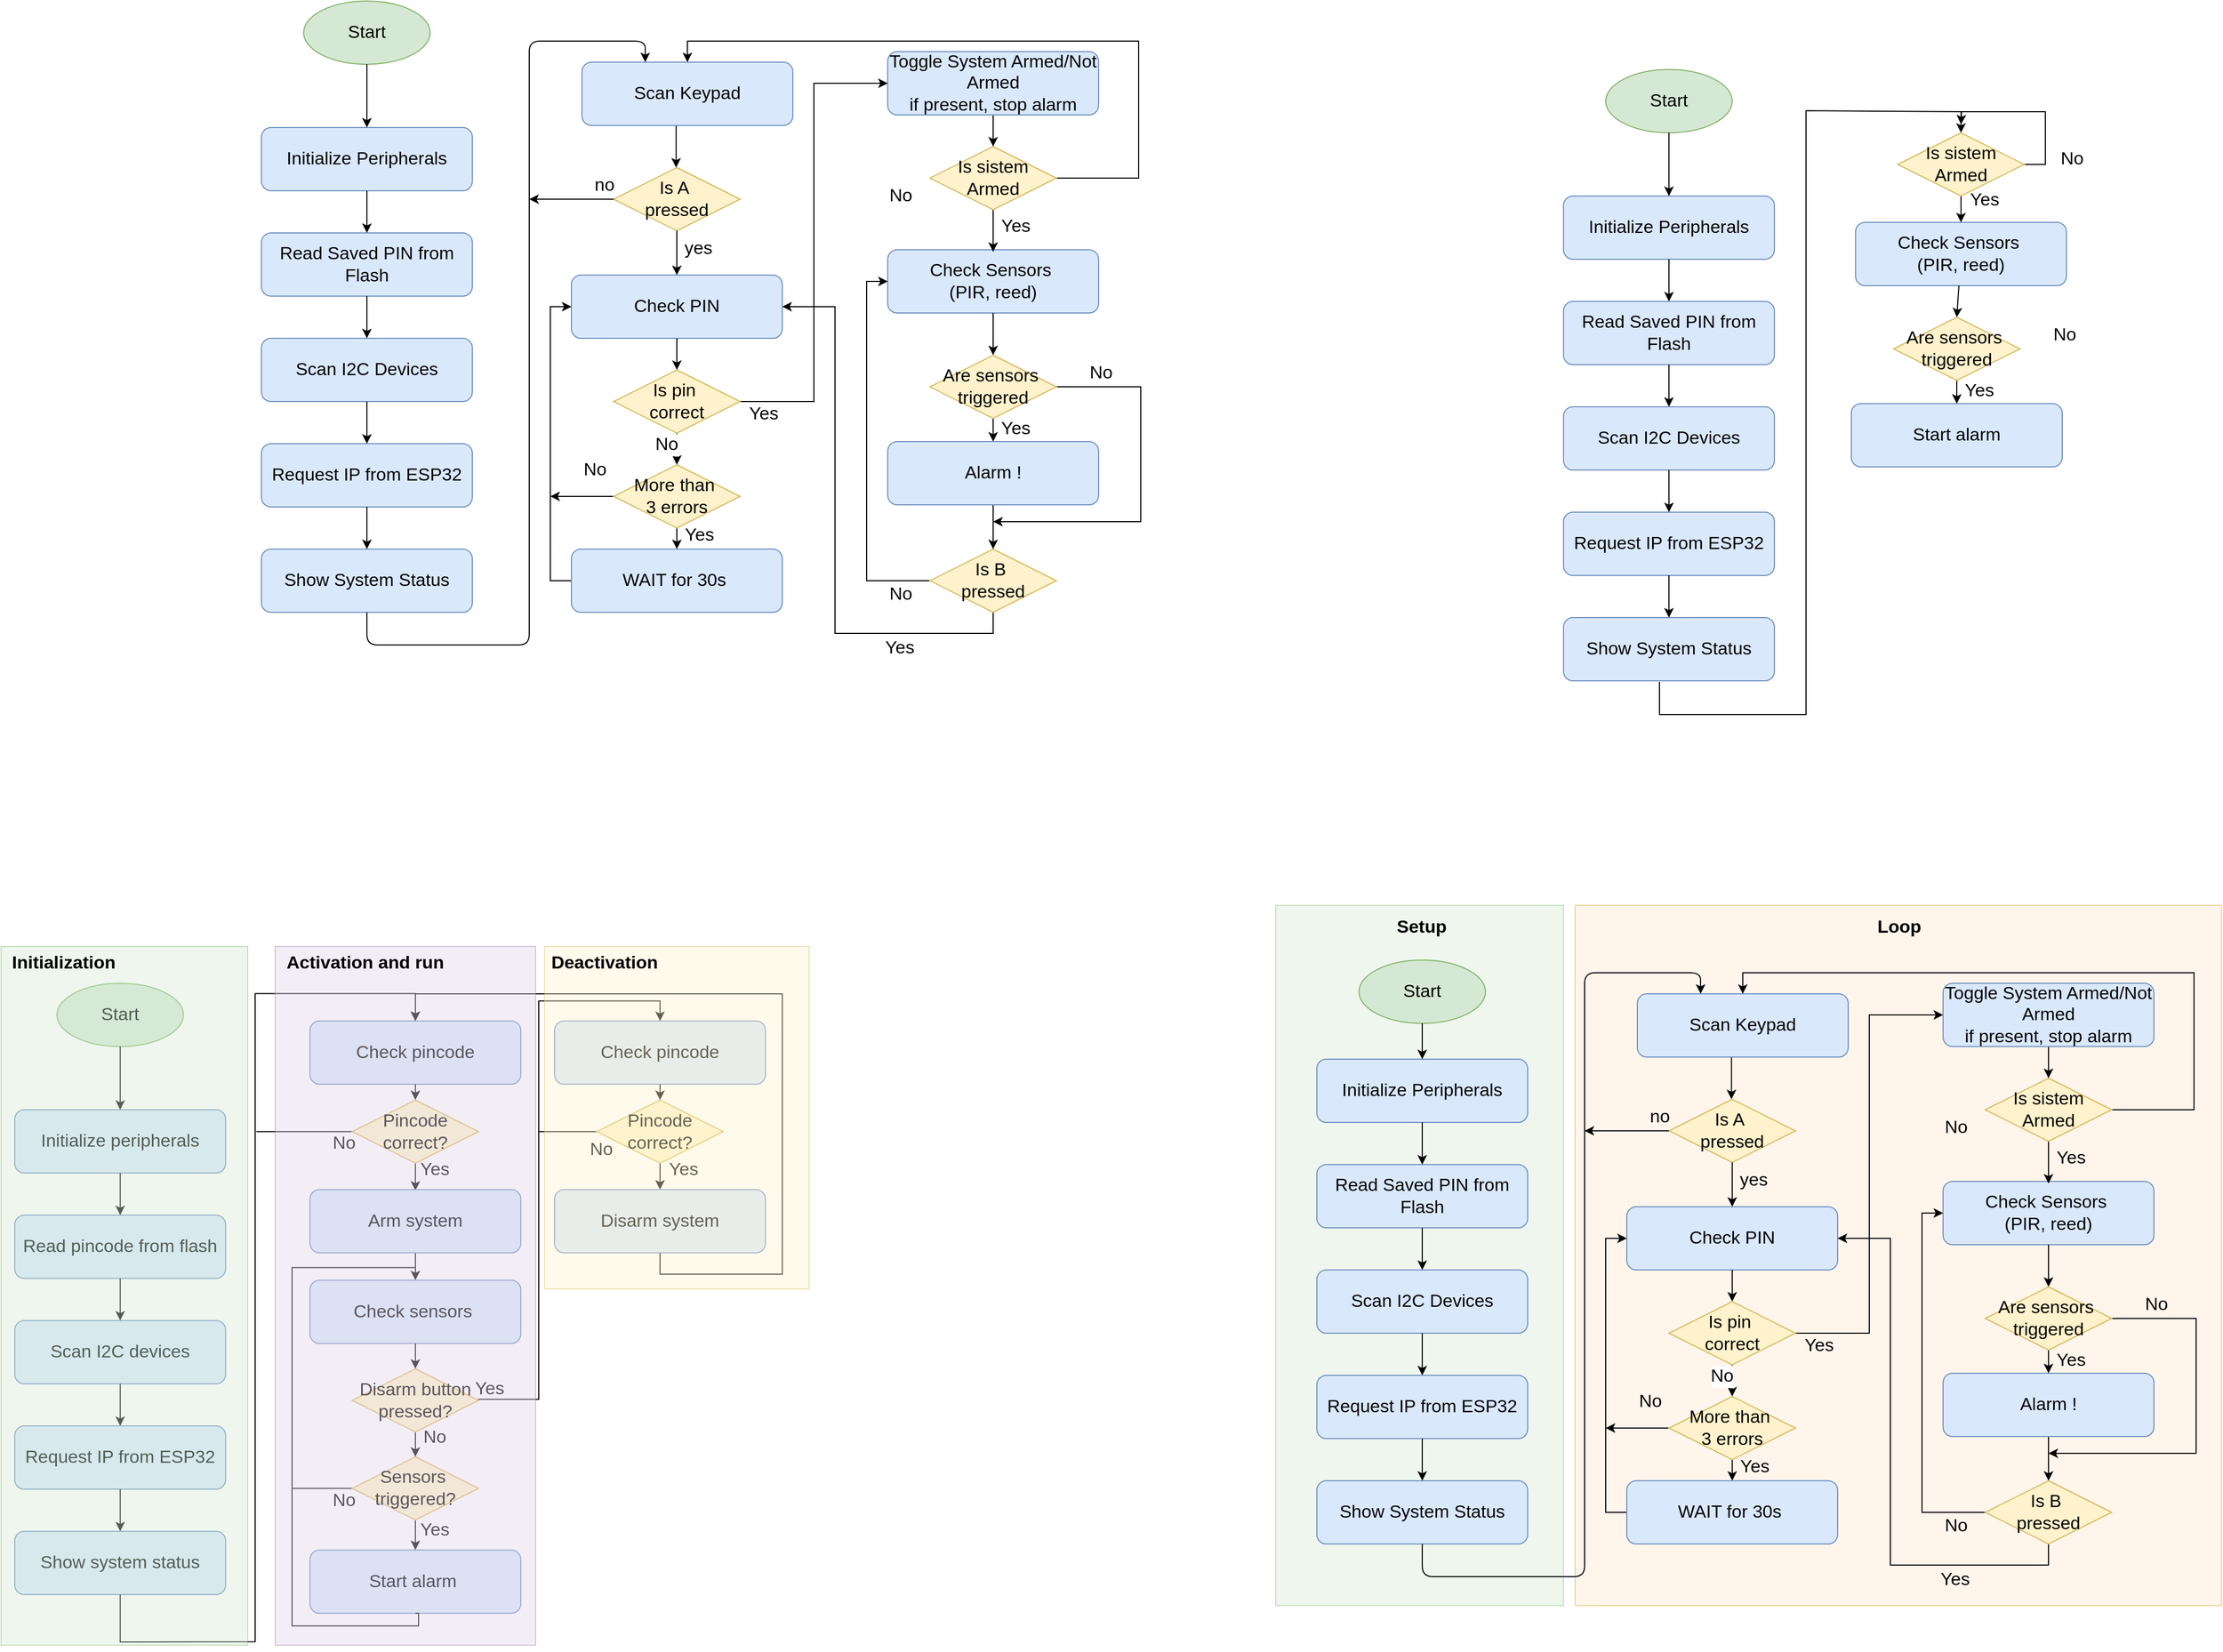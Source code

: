 <mxfile version="27.1.4">
  <diagram id="C5RBs43oDa-KdzZeNtuy" name="Page-1">
    <mxGraphModel dx="1477" dy="771" grid="1" gridSize="13" guides="1" tooltips="1" connect="1" arrows="1" fold="1" page="1" pageScale="1" pageWidth="827" pageHeight="1169" math="0" shadow="0">
      <root>
        <mxCell id="WIyWlLk6GJQsqaUBKTNV-0" />
        <mxCell id="WIyWlLk6GJQsqaUBKTNV-1" parent="WIyWlLk6GJQsqaUBKTNV-0" />
        <mxCell id="vyWj3N0okevLtlT6nMNN-0" value="Start" style="ellipse;whiteSpace=wrap;html=1;aspect=fixed;fillColor=#d5e8d4;strokeColor=#82b366;fontSize=17;" parent="WIyWlLk6GJQsqaUBKTNV-1" vertex="1">
          <mxGeometry x="326" y="572" width="120" height="60" as="geometry" />
        </mxCell>
        <mxCell id="vyWj3N0okevLtlT6nMNN-1" value="Initialize Peripherals" style="rounded=1;whiteSpace=wrap;html=1;fillColor=#dae8fc;strokeColor=#6c8ebf;fontSize=17;" parent="WIyWlLk6GJQsqaUBKTNV-1" vertex="1">
          <mxGeometry x="286" y="692" width="200" height="60" as="geometry" />
        </mxCell>
        <mxCell id="vyWj3N0okevLtlT6nMNN-2" value="Read Saved PIN from Flash" style="rounded=1;whiteSpace=wrap;html=1;fillColor=#dae8fc;strokeColor=#6c8ebf;fontSize=17;" parent="WIyWlLk6GJQsqaUBKTNV-1" vertex="1">
          <mxGeometry x="286" y="792" width="200" height="60" as="geometry" />
        </mxCell>
        <mxCell id="vyWj3N0okevLtlT6nMNN-3" value="Scan I2C Devices" style="rounded=1;whiteSpace=wrap;html=1;fillColor=#dae8fc;strokeColor=#6c8ebf;fontSize=17;" parent="WIyWlLk6GJQsqaUBKTNV-1" vertex="1">
          <mxGeometry x="286" y="892" width="200" height="60" as="geometry" />
        </mxCell>
        <mxCell id="vyWj3N0okevLtlT6nMNN-4" value="Request IP from ESP32" style="rounded=1;whiteSpace=wrap;html=1;fillColor=#dae8fc;strokeColor=#6c8ebf;fontSize=17;" parent="WIyWlLk6GJQsqaUBKTNV-1" vertex="1">
          <mxGeometry x="286" y="992" width="200" height="60" as="geometry" />
        </mxCell>
        <mxCell id="vyWj3N0okevLtlT6nMNN-5" value="Show System Status" style="rounded=1;whiteSpace=wrap;html=1;fillColor=#dae8fc;strokeColor=#6c8ebf;fontSize=17;" parent="WIyWlLk6GJQsqaUBKTNV-1" vertex="1">
          <mxGeometry x="286" y="1092" width="200" height="60" as="geometry" />
        </mxCell>
        <mxCell id="vyWj3N0okevLtlT6nMNN-7" value="Is A&amp;nbsp;&lt;div&gt;pressed&lt;/div&gt;" style="rhombus;whiteSpace=wrap;html=1;fillColor=#fff2cc;strokeColor=#d6b656;fontSize=17;" parent="WIyWlLk6GJQsqaUBKTNV-1" vertex="1">
          <mxGeometry x="620" y="730" width="120" height="60" as="geometry" />
        </mxCell>
        <mxCell id="vyWj3N0okevLtlT6nMNN-8" value="Check PIN" style="rounded=1;whiteSpace=wrap;html=1;fillColor=#dae8fc;strokeColor=#6c8ebf;fontSize=17;" parent="WIyWlLk6GJQsqaUBKTNV-1" vertex="1">
          <mxGeometry x="580" y="832" width="200" height="60" as="geometry" />
        </mxCell>
        <mxCell id="vyWj3N0okevLtlT6nMNN-9" value="Check Sensors&amp;nbsp;&lt;br&gt;(PIR, reed)" style="rounded=1;whiteSpace=wrap;html=1;fillColor=#dae8fc;strokeColor=#6c8ebf;fontSize=17;" parent="WIyWlLk6GJQsqaUBKTNV-1" vertex="1">
          <mxGeometry x="880" y="808" width="200" height="60" as="geometry" />
        </mxCell>
        <mxCell id="qFwq5Oa89XvJzUuIYmLf-39" style="edgeStyle=orthogonalEdgeStyle;rounded=0;orthogonalLoop=1;jettySize=auto;html=1;exitX=0.5;exitY=1;exitDx=0;exitDy=0;entryX=0.5;entryY=0;entryDx=0;entryDy=0;fontSize=17;" parent="WIyWlLk6GJQsqaUBKTNV-1" source="vyWj3N0okevLtlT6nMNN-12" target="qFwq5Oa89XvJzUuIYmLf-38" edge="1">
          <mxGeometry relative="1" as="geometry" />
        </mxCell>
        <mxCell id="vyWj3N0okevLtlT6nMNN-12" value="Alarm !" style="rounded=1;whiteSpace=wrap;html=1;fillColor=#dae8fc;strokeColor=#6c8ebf;fontSize=17;" parent="WIyWlLk6GJQsqaUBKTNV-1" vertex="1">
          <mxGeometry x="880" y="990" width="200" height="60" as="geometry" />
        </mxCell>
        <mxCell id="vyWj3N0okevLtlT6nMNN-14" style="fontSize=17;" parent="WIyWlLk6GJQsqaUBKTNV-1" source="vyWj3N0okevLtlT6nMNN-0" target="vyWj3N0okevLtlT6nMNN-1" edge="1">
          <mxGeometry relative="1" as="geometry" />
        </mxCell>
        <mxCell id="vyWj3N0okevLtlT6nMNN-15" style="fontSize=17;" parent="WIyWlLk6GJQsqaUBKTNV-1" source="vyWj3N0okevLtlT6nMNN-1" target="vyWj3N0okevLtlT6nMNN-2" edge="1">
          <mxGeometry relative="1" as="geometry" />
        </mxCell>
        <mxCell id="vyWj3N0okevLtlT6nMNN-16" style="fontSize=17;" parent="WIyWlLk6GJQsqaUBKTNV-1" source="vyWj3N0okevLtlT6nMNN-2" target="vyWj3N0okevLtlT6nMNN-3" edge="1">
          <mxGeometry relative="1" as="geometry" />
        </mxCell>
        <mxCell id="vyWj3N0okevLtlT6nMNN-17" style="fontSize=17;" parent="WIyWlLk6GJQsqaUBKTNV-1" source="vyWj3N0okevLtlT6nMNN-3" target="vyWj3N0okevLtlT6nMNN-4" edge="1">
          <mxGeometry relative="1" as="geometry" />
        </mxCell>
        <mxCell id="vyWj3N0okevLtlT6nMNN-18" style="fontSize=17;" parent="WIyWlLk6GJQsqaUBKTNV-1" source="vyWj3N0okevLtlT6nMNN-4" target="vyWj3N0okevLtlT6nMNN-5" edge="1">
          <mxGeometry relative="1" as="geometry" />
        </mxCell>
        <mxCell id="vyWj3N0okevLtlT6nMNN-19" style="exitX=0.5;exitY=1;exitDx=0;exitDy=0;entryX=0.5;entryY=0;entryDx=0;entryDy=0;fontSize=17;" parent="WIyWlLk6GJQsqaUBKTNV-1" source="vyWj3N0okevLtlT6nMNN-5" edge="1">
          <mxGeometry relative="1" as="geometry">
            <mxPoint x="350" y="1213.7" as="sourcePoint" />
            <mxPoint x="650" y="630" as="targetPoint" />
            <Array as="points">
              <mxPoint x="386" y="1183" />
              <mxPoint x="540" y="1183" />
              <mxPoint x="540" y="610" />
              <mxPoint x="650" y="610" />
            </Array>
          </mxGeometry>
        </mxCell>
        <mxCell id="vyWj3N0okevLtlT6nMNN-20" style="fontSize=17;" parent="WIyWlLk6GJQsqaUBKTNV-1" edge="1">
          <mxGeometry relative="1" as="geometry">
            <mxPoint x="679.31" y="690" as="sourcePoint" />
            <mxPoint x="679.31" y="730" as="targetPoint" />
            <Array as="points">
              <mxPoint x="679.31" y="700" />
            </Array>
          </mxGeometry>
        </mxCell>
        <mxCell id="vyWj3N0okevLtlT6nMNN-21" style="entryX=0.5;entryY=0;entryDx=0;entryDy=0;fontSize=17;" parent="WIyWlLk6GJQsqaUBKTNV-1" source="vyWj3N0okevLtlT6nMNN-7" target="vyWj3N0okevLtlT6nMNN-8" edge="1">
          <mxGeometry relative="1" as="geometry">
            <mxPoint x="680" y="822" as="targetPoint" />
          </mxGeometry>
        </mxCell>
        <mxCell id="vyWj3N0okevLtlT6nMNN-22" style="exitX=0.5;exitY=1;exitDx=0;exitDy=0;entryX=0.5;entryY=0;entryDx=0;entryDy=0;fontSize=17;" parent="WIyWlLk6GJQsqaUBKTNV-1" source="vyWj3N0okevLtlT6nMNN-8" target="qFwq5Oa89XvJzUuIYmLf-3" edge="1">
          <mxGeometry relative="1" as="geometry">
            <mxPoint x="930" y="812" as="targetPoint" />
          </mxGeometry>
        </mxCell>
        <mxCell id="vyWj3N0okevLtlT6nMNN-23" style="fontSize=17;" parent="WIyWlLk6GJQsqaUBKTNV-1" source="vyWj3N0okevLtlT6nMNN-9" edge="1">
          <mxGeometry relative="1" as="geometry">
            <mxPoint x="980" y="908" as="targetPoint" />
          </mxGeometry>
        </mxCell>
        <mxCell id="vyWj3N0okevLtlT6nMNN-24" style="fontSize=17;entryX=0.5;entryY=0;entryDx=0;entryDy=0;" parent="WIyWlLk6GJQsqaUBKTNV-1" target="vyWj3N0okevLtlT6nMNN-12" edge="1">
          <mxGeometry relative="1" as="geometry">
            <mxPoint x="980" y="1008" as="targetPoint" />
            <mxPoint x="980" y="968" as="sourcePoint" />
          </mxGeometry>
        </mxCell>
        <mxCell id="vyWj3N0okevLtlT6nMNN-27" style="exitX=0;exitY=0.5;exitDx=0;exitDy=0;fontSize=17;" parent="WIyWlLk6GJQsqaUBKTNV-1" source="vyWj3N0okevLtlT6nMNN-7" edge="1">
          <mxGeometry relative="1" as="geometry">
            <mxPoint x="720.24" y="992" as="sourcePoint" />
            <mxPoint x="540" y="760" as="targetPoint" />
            <Array as="points" />
          </mxGeometry>
        </mxCell>
        <mxCell id="QjfyHZzFQtqNt90tGOD8-0" value="Scan Keypad" style="rounded=1;whiteSpace=wrap;html=1;fillColor=#dae8fc;strokeColor=#6c8ebf;fontSize=17;" parent="WIyWlLk6GJQsqaUBKTNV-1" vertex="1">
          <mxGeometry x="590" y="630" width="200" height="60" as="geometry" />
        </mxCell>
        <mxCell id="qFwq5Oa89XvJzUuIYmLf-0" value="yes" style="text;html=1;align=center;verticalAlign=middle;resizable=0;points=[];autosize=1;strokeColor=none;fillColor=none;fontSize=17;" parent="WIyWlLk6GJQsqaUBKTNV-1" vertex="1">
          <mxGeometry x="674" y="787" width="52" height="39" as="geometry" />
        </mxCell>
        <mxCell id="qFwq5Oa89XvJzUuIYmLf-1" value="no" style="text;html=1;align=center;verticalAlign=middle;resizable=0;points=[];autosize=1;strokeColor=none;fillColor=none;fontSize=17;" parent="WIyWlLk6GJQsqaUBKTNV-1" vertex="1">
          <mxGeometry x="585" y="727" width="52" height="39" as="geometry" />
        </mxCell>
        <mxCell id="qFwq5Oa89XvJzUuIYmLf-8" style="edgeStyle=orthogonalEdgeStyle;rounded=0;orthogonalLoop=1;jettySize=auto;html=1;exitX=0.5;exitY=1;exitDx=0;exitDy=0;entryX=0.5;entryY=0;entryDx=0;entryDy=0;fontSize=17;" parent="WIyWlLk6GJQsqaUBKTNV-1" source="qFwq5Oa89XvJzUuIYmLf-3" target="qFwq5Oa89XvJzUuIYmLf-4" edge="1">
          <mxGeometry relative="1" as="geometry" />
        </mxCell>
        <mxCell id="qFwq5Oa89XvJzUuIYmLf-13" value="No" style="edgeLabel;html=1;align=center;verticalAlign=middle;resizable=0;points=[];fontSize=17;" parent="qFwq5Oa89XvJzUuIYmLf-8" vertex="1" connectable="0">
          <mxGeometry x="-0.24" y="4" relative="1" as="geometry">
            <mxPoint x="-14" y="-1" as="offset" />
          </mxGeometry>
        </mxCell>
        <mxCell id="qFwq5Oa89XvJzUuIYmLf-24" style="edgeStyle=orthogonalEdgeStyle;rounded=0;orthogonalLoop=1;jettySize=auto;html=1;exitX=1;exitY=0.5;exitDx=0;exitDy=0;entryX=0;entryY=0.5;entryDx=0;entryDy=0;fontSize=17;" parent="WIyWlLk6GJQsqaUBKTNV-1" source="qFwq5Oa89XvJzUuIYmLf-3" target="qFwq5Oa89XvJzUuIYmLf-26" edge="1">
          <mxGeometry relative="1" as="geometry">
            <mxPoint x="850" y="640" as="targetPoint" />
          </mxGeometry>
        </mxCell>
        <mxCell id="qFwq5Oa89XvJzUuIYmLf-3" value="Is pin&amp;nbsp;&lt;div&gt;correct&lt;/div&gt;" style="rhombus;whiteSpace=wrap;html=1;fillColor=#fff2cc;strokeColor=#d6b656;fontSize=17;" parent="WIyWlLk6GJQsqaUBKTNV-1" vertex="1">
          <mxGeometry x="620" y="922" width="120" height="60" as="geometry" />
        </mxCell>
        <mxCell id="qFwq5Oa89XvJzUuIYmLf-12" style="edgeStyle=orthogonalEdgeStyle;rounded=0;orthogonalLoop=1;jettySize=auto;html=1;exitX=0.5;exitY=1;exitDx=0;exitDy=0;entryX=0.5;entryY=0;entryDx=0;entryDy=0;fontSize=17;" parent="WIyWlLk6GJQsqaUBKTNV-1" source="qFwq5Oa89XvJzUuIYmLf-4" target="qFwq5Oa89XvJzUuIYmLf-5" edge="1">
          <mxGeometry relative="1" as="geometry" />
        </mxCell>
        <mxCell id="qFwq5Oa89XvJzUuIYmLf-15" style="edgeStyle=orthogonalEdgeStyle;rounded=0;orthogonalLoop=1;jettySize=auto;html=1;exitX=0;exitY=0.5;exitDx=0;exitDy=0;fontSize=17;" parent="WIyWlLk6GJQsqaUBKTNV-1" source="qFwq5Oa89XvJzUuIYmLf-4" edge="1">
          <mxGeometry relative="1" as="geometry">
            <mxPoint x="560" y="1042" as="targetPoint" />
          </mxGeometry>
        </mxCell>
        <mxCell id="qFwq5Oa89XvJzUuIYmLf-4" value="More than&amp;nbsp;&lt;div&gt;3 errors&lt;/div&gt;" style="rhombus;whiteSpace=wrap;html=1;fillColor=#fff2cc;strokeColor=#d6b656;fontSize=17;" parent="WIyWlLk6GJQsqaUBKTNV-1" vertex="1">
          <mxGeometry x="620" y="1012" width="120" height="60" as="geometry" />
        </mxCell>
        <mxCell id="qFwq5Oa89XvJzUuIYmLf-14" style="edgeStyle=orthogonalEdgeStyle;rounded=0;orthogonalLoop=1;jettySize=auto;html=1;exitX=0;exitY=0.5;exitDx=0;exitDy=0;entryX=0;entryY=0.5;entryDx=0;entryDy=0;fontSize=17;" parent="WIyWlLk6GJQsqaUBKTNV-1" source="qFwq5Oa89XvJzUuIYmLf-5" target="vyWj3N0okevLtlT6nMNN-8" edge="1">
          <mxGeometry relative="1" as="geometry" />
        </mxCell>
        <mxCell id="qFwq5Oa89XvJzUuIYmLf-5" value="WAIT for 30s&amp;nbsp;" style="rounded=1;whiteSpace=wrap;html=1;fillColor=#dae8fc;strokeColor=#6c8ebf;fontSize=17;" parent="WIyWlLk6GJQsqaUBKTNV-1" vertex="1">
          <mxGeometry x="580" y="1092" width="200" height="60" as="geometry" />
        </mxCell>
        <mxCell id="qFwq5Oa89XvJzUuIYmLf-41" style="edgeStyle=orthogonalEdgeStyle;rounded=0;orthogonalLoop=1;jettySize=auto;html=1;exitX=1;exitY=0.5;exitDx=0;exitDy=0;fontSize=17;" parent="WIyWlLk6GJQsqaUBKTNV-1" source="qFwq5Oa89XvJzUuIYmLf-6" edge="1">
          <mxGeometry relative="1" as="geometry">
            <mxPoint x="980" y="1066" as="targetPoint" />
            <Array as="points">
              <mxPoint x="1120" y="938" />
              <mxPoint x="1120" y="1066" />
            </Array>
          </mxGeometry>
        </mxCell>
        <mxCell id="qFwq5Oa89XvJzUuIYmLf-6" value="Are sensors&amp;nbsp;&lt;div&gt;triggered&lt;/div&gt;" style="rhombus;whiteSpace=wrap;html=1;fillColor=#fff2cc;strokeColor=#d6b656;fontSize=17;" parent="WIyWlLk6GJQsqaUBKTNV-1" vertex="1">
          <mxGeometry x="920" y="908" width="120" height="60" as="geometry" />
        </mxCell>
        <mxCell id="qFwq5Oa89XvJzUuIYmLf-16" value="No" style="text;html=1;align=center;verticalAlign=middle;resizable=0;points=[];autosize=1;strokeColor=none;fillColor=none;fontSize=17;" parent="WIyWlLk6GJQsqaUBKTNV-1" vertex="1">
          <mxGeometry x="576" y="997" width="52" height="39" as="geometry" />
        </mxCell>
        <mxCell id="qFwq5Oa89XvJzUuIYmLf-17" value="Yes" style="text;html=1;align=center;verticalAlign=middle;resizable=0;points=[];autosize=1;strokeColor=none;fillColor=none;fontSize=17;" parent="WIyWlLk6GJQsqaUBKTNV-1" vertex="1">
          <mxGeometry x="675" y="1059" width="52" height="39" as="geometry" />
        </mxCell>
        <mxCell id="qFwq5Oa89XvJzUuIYmLf-28" style="edgeStyle=orthogonalEdgeStyle;rounded=0;orthogonalLoop=1;jettySize=auto;html=1;exitX=0.5;exitY=1;exitDx=0;exitDy=0;fontSize=17;" parent="WIyWlLk6GJQsqaUBKTNV-1" source="qFwq5Oa89XvJzUuIYmLf-23" edge="1">
          <mxGeometry relative="1" as="geometry">
            <mxPoint x="980" y="810" as="targetPoint" />
          </mxGeometry>
        </mxCell>
        <mxCell id="qFwq5Oa89XvJzUuIYmLf-35" style="edgeStyle=orthogonalEdgeStyle;rounded=0;orthogonalLoop=1;jettySize=auto;html=1;exitX=1;exitY=0.5;exitDx=0;exitDy=0;entryX=0.5;entryY=0;entryDx=0;entryDy=0;fontSize=17;" parent="WIyWlLk6GJQsqaUBKTNV-1" source="qFwq5Oa89XvJzUuIYmLf-23" target="QjfyHZzFQtqNt90tGOD8-0" edge="1">
          <mxGeometry relative="1" as="geometry">
            <Array as="points">
              <mxPoint x="1118" y="740" />
              <mxPoint x="1118" y="610" />
              <mxPoint x="690" y="610" />
            </Array>
          </mxGeometry>
        </mxCell>
        <mxCell id="qFwq5Oa89XvJzUuIYmLf-23" value="Is sistem Armed" style="rhombus;whiteSpace=wrap;html=1;fillColor=#fff2cc;strokeColor=#d6b656;fontSize=17;" parent="WIyWlLk6GJQsqaUBKTNV-1" vertex="1">
          <mxGeometry x="920" y="710" width="120" height="60" as="geometry" />
        </mxCell>
        <mxCell id="qFwq5Oa89XvJzUuIYmLf-27" style="edgeStyle=orthogonalEdgeStyle;rounded=0;orthogonalLoop=1;jettySize=auto;html=1;exitX=0.5;exitY=1;exitDx=0;exitDy=0;entryX=0.5;entryY=0;entryDx=0;entryDy=0;fontSize=17;" parent="WIyWlLk6GJQsqaUBKTNV-1" source="qFwq5Oa89XvJzUuIYmLf-26" target="qFwq5Oa89XvJzUuIYmLf-23" edge="1">
          <mxGeometry relative="1" as="geometry" />
        </mxCell>
        <mxCell id="qFwq5Oa89XvJzUuIYmLf-26" value="Toggle System Armed/Not Armed&lt;div&gt;if present, stop alarm&lt;/div&gt;" style="rounded=1;whiteSpace=wrap;html=1;fillColor=#dae8fc;strokeColor=#6c8ebf;fontSize=17;" parent="WIyWlLk6GJQsqaUBKTNV-1" vertex="1">
          <mxGeometry x="880" y="620" width="200" height="60" as="geometry" />
        </mxCell>
        <mxCell id="qFwq5Oa89XvJzUuIYmLf-29" value="Yes" style="text;html=1;align=center;verticalAlign=middle;resizable=0;points=[];autosize=1;strokeColor=none;fillColor=none;fontSize=17;" parent="WIyWlLk6GJQsqaUBKTNV-1" vertex="1">
          <mxGeometry x="975" y="766" width="52" height="39" as="geometry" />
        </mxCell>
        <mxCell id="qFwq5Oa89XvJzUuIYmLf-36" value="No" style="text;html=1;align=center;verticalAlign=middle;resizable=0;points=[];autosize=1;strokeColor=none;fillColor=none;fontSize=17;" parent="WIyWlLk6GJQsqaUBKTNV-1" vertex="1">
          <mxGeometry x="866" y="737" width="52" height="39" as="geometry" />
        </mxCell>
        <mxCell id="qFwq5Oa89XvJzUuIYmLf-40" style="edgeStyle=orthogonalEdgeStyle;rounded=0;orthogonalLoop=1;jettySize=auto;html=1;exitX=0.5;exitY=1;exitDx=0;exitDy=0;entryX=1;entryY=0.5;entryDx=0;entryDy=0;fontSize=17;" parent="WIyWlLk6GJQsqaUBKTNV-1" source="qFwq5Oa89XvJzUuIYmLf-38" target="vyWj3N0okevLtlT6nMNN-8" edge="1">
          <mxGeometry relative="1" as="geometry">
            <Array as="points">
              <mxPoint x="980" y="1172" />
              <mxPoint x="830" y="1172" />
              <mxPoint x="830" y="862" />
            </Array>
          </mxGeometry>
        </mxCell>
        <mxCell id="qFwq5Oa89XvJzUuIYmLf-48" style="edgeStyle=orthogonalEdgeStyle;rounded=0;orthogonalLoop=1;jettySize=auto;html=1;exitX=0;exitY=0.5;exitDx=0;exitDy=0;entryX=0;entryY=0.5;entryDx=0;entryDy=0;fontSize=17;" parent="WIyWlLk6GJQsqaUBKTNV-1" source="qFwq5Oa89XvJzUuIYmLf-38" target="vyWj3N0okevLtlT6nMNN-9" edge="1">
          <mxGeometry relative="1" as="geometry" />
        </mxCell>
        <mxCell id="qFwq5Oa89XvJzUuIYmLf-38" value="Is B&amp;nbsp;&lt;div&gt;pressed&lt;/div&gt;" style="rhombus;whiteSpace=wrap;html=1;fillColor=#fff2cc;strokeColor=#d6b656;fontSize=17;" parent="WIyWlLk6GJQsqaUBKTNV-1" vertex="1">
          <mxGeometry x="920" y="1092" width="120" height="60" as="geometry" />
        </mxCell>
        <mxCell id="qFwq5Oa89XvJzUuIYmLf-42" value="No" style="text;html=1;align=center;verticalAlign=middle;resizable=0;points=[];autosize=1;strokeColor=none;fillColor=none;fontSize=17;" parent="WIyWlLk6GJQsqaUBKTNV-1" vertex="1">
          <mxGeometry x="1056" y="905" width="52" height="39" as="geometry" />
        </mxCell>
        <mxCell id="qFwq5Oa89XvJzUuIYmLf-44" value="Yes" style="text;html=1;align=center;verticalAlign=middle;resizable=0;points=[];autosize=1;strokeColor=none;fillColor=none;fontSize=17;" parent="WIyWlLk6GJQsqaUBKTNV-1" vertex="1">
          <mxGeometry x="975" y="958" width="52" height="39" as="geometry" />
        </mxCell>
        <mxCell id="qFwq5Oa89XvJzUuIYmLf-47" value="Yes" style="text;html=1;align=center;verticalAlign=middle;resizable=0;points=[];autosize=1;strokeColor=none;fillColor=none;fontSize=17;" parent="WIyWlLk6GJQsqaUBKTNV-1" vertex="1">
          <mxGeometry x="865" y="1166" width="52" height="39" as="geometry" />
        </mxCell>
        <mxCell id="qFwq5Oa89XvJzUuIYmLf-49" value="No" style="text;html=1;align=center;verticalAlign=middle;resizable=0;points=[];autosize=1;strokeColor=none;fillColor=none;fontSize=17;" parent="WIyWlLk6GJQsqaUBKTNV-1" vertex="1">
          <mxGeometry x="866" y="1115" width="52" height="39" as="geometry" />
        </mxCell>
        <mxCell id="qFwq5Oa89XvJzUuIYmLf-52" value="&lt;font&gt;Yes&lt;/font&gt;" style="text;html=1;align=center;verticalAlign=middle;resizable=0;points=[];autosize=1;strokeColor=none;fillColor=none;fontSize=17;" parent="WIyWlLk6GJQsqaUBKTNV-1" vertex="1">
          <mxGeometry x="736" y="944" width="52" height="39" as="geometry" />
        </mxCell>
        <mxCell id="RqIMcXu22zFwznq-mYFB-0" value="Start" style="ellipse;whiteSpace=wrap;html=1;aspect=fixed;fillColor=#d5e8d4;strokeColor=#82b366;fontSize=17;" parent="WIyWlLk6GJQsqaUBKTNV-1" vertex="1">
          <mxGeometry x="92" y="1504" width="120" height="60" as="geometry" />
        </mxCell>
        <mxCell id="RqIMcXu22zFwznq-mYFB-1" value="Initialize peripherals" style="rounded=1;whiteSpace=wrap;html=1;fillColor=#dae8fc;strokeColor=#6c8ebf;fontSize=17;" parent="WIyWlLk6GJQsqaUBKTNV-1" vertex="1">
          <mxGeometry x="52" y="1624" width="200" height="60" as="geometry" />
        </mxCell>
        <mxCell id="RqIMcXu22zFwznq-mYFB-2" value="Read pincode from flash" style="rounded=1;whiteSpace=wrap;html=1;fillColor=#dae8fc;strokeColor=#6c8ebf;fontSize=17;" parent="WIyWlLk6GJQsqaUBKTNV-1" vertex="1">
          <mxGeometry x="52" y="1724" width="200" height="60" as="geometry" />
        </mxCell>
        <mxCell id="RqIMcXu22zFwznq-mYFB-3" value="Scan I2C devices" style="rounded=1;whiteSpace=wrap;html=1;fillColor=#dae8fc;strokeColor=#6c8ebf;fontSize=17;" parent="WIyWlLk6GJQsqaUBKTNV-1" vertex="1">
          <mxGeometry x="52" y="1824" width="200" height="60" as="geometry" />
        </mxCell>
        <mxCell id="RqIMcXu22zFwznq-mYFB-4" value="Request IP from ESP32" style="rounded=1;whiteSpace=wrap;html=1;fillColor=#dae8fc;strokeColor=#6c8ebf;fontSize=17;" parent="WIyWlLk6GJQsqaUBKTNV-1" vertex="1">
          <mxGeometry x="52" y="1924" width="200" height="60" as="geometry" />
        </mxCell>
        <mxCell id="RqIMcXu22zFwznq-mYFB-5" value="Show system status" style="rounded=1;whiteSpace=wrap;html=1;fillColor=#dae8fc;strokeColor=#6c8ebf;fontSize=17;" parent="WIyWlLk6GJQsqaUBKTNV-1" vertex="1">
          <mxGeometry x="52" y="2024" width="200" height="60" as="geometry" />
        </mxCell>
        <mxCell id="RqIMcXu22zFwznq-mYFB-7" value="Check pincode" style="rounded=1;whiteSpace=wrap;html=1;fillColor=#dae8fc;strokeColor=#6c8ebf;fontSize=17;" parent="WIyWlLk6GJQsqaUBKTNV-1" vertex="1">
          <mxGeometry x="332" y="1539.75" width="200" height="60" as="geometry" />
        </mxCell>
        <mxCell id="RqIMcXu22zFwznq-mYFB-56" style="edgeStyle=orthogonalEdgeStyle;rounded=0;orthogonalLoop=1;jettySize=auto;html=1;exitX=0.5;exitY=1;exitDx=0;exitDy=0;fontSize=17;" parent="WIyWlLk6GJQsqaUBKTNV-1" source="RqIMcXu22zFwznq-mYFB-61" edge="1">
          <mxGeometry relative="1" as="geometry">
            <mxPoint x="432" y="1908.75" as="targetPoint" />
            <Array as="points">
              <mxPoint x="432" y="1921.75" />
              <mxPoint x="432" y="1921.75" />
            </Array>
          </mxGeometry>
        </mxCell>
        <mxCell id="RqIMcXu22zFwznq-mYFB-8" value="Check sensors&amp;nbsp;" style="rounded=1;whiteSpace=wrap;html=1;fillColor=#dae8fc;strokeColor=#6c8ebf;fontSize=17;" parent="WIyWlLk6GJQsqaUBKTNV-1" vertex="1">
          <mxGeometry x="332" y="1785.75" width="200" height="60" as="geometry" />
        </mxCell>
        <mxCell id="RqIMcXu22zFwznq-mYFB-10" value="Start alarm&amp;nbsp;" style="rounded=1;whiteSpace=wrap;html=1;fillColor=#dae8fc;strokeColor=#6c8ebf;fontSize=17;" parent="WIyWlLk6GJQsqaUBKTNV-1" vertex="1">
          <mxGeometry x="332" y="2041.75" width="200" height="60" as="geometry" />
        </mxCell>
        <mxCell id="RqIMcXu22zFwznq-mYFB-11" style="fontSize=17;" parent="WIyWlLk6GJQsqaUBKTNV-1" source="RqIMcXu22zFwznq-mYFB-0" target="RqIMcXu22zFwznq-mYFB-1" edge="1">
          <mxGeometry relative="1" as="geometry" />
        </mxCell>
        <mxCell id="RqIMcXu22zFwznq-mYFB-12" style="fontSize=17;" parent="WIyWlLk6GJQsqaUBKTNV-1" source="RqIMcXu22zFwznq-mYFB-1" target="RqIMcXu22zFwznq-mYFB-2" edge="1">
          <mxGeometry relative="1" as="geometry" />
        </mxCell>
        <mxCell id="RqIMcXu22zFwznq-mYFB-13" style="fontSize=17;" parent="WIyWlLk6GJQsqaUBKTNV-1" source="RqIMcXu22zFwznq-mYFB-2" target="RqIMcXu22zFwznq-mYFB-3" edge="1">
          <mxGeometry relative="1" as="geometry" />
        </mxCell>
        <mxCell id="RqIMcXu22zFwznq-mYFB-14" style="fontSize=17;" parent="WIyWlLk6GJQsqaUBKTNV-1" source="RqIMcXu22zFwznq-mYFB-3" target="RqIMcXu22zFwznq-mYFB-4" edge="1">
          <mxGeometry relative="1" as="geometry" />
        </mxCell>
        <mxCell id="RqIMcXu22zFwznq-mYFB-15" style="fontSize=17;" parent="WIyWlLk6GJQsqaUBKTNV-1" source="RqIMcXu22zFwznq-mYFB-4" target="RqIMcXu22zFwznq-mYFB-5" edge="1">
          <mxGeometry relative="1" as="geometry" />
        </mxCell>
        <mxCell id="RqIMcXu22zFwznq-mYFB-16" style="exitX=0.5;exitY=1;exitDx=0;exitDy=0;fontSize=17;rounded=0;curved=0;entryX=0.5;entryY=0;entryDx=0;entryDy=0;" parent="WIyWlLk6GJQsqaUBKTNV-1" target="RqIMcXu22zFwznq-mYFB-7" edge="1" source="RqIMcXu22zFwznq-mYFB-5">
          <mxGeometry relative="1" as="geometry">
            <mxPoint x="77" y="2106.75" as="sourcePoint" />
            <mxPoint x="445" y="1526.75" as="targetPoint" />
            <Array as="points">
              <mxPoint x="152" y="2129" />
              <mxPoint x="280" y="2128.75" />
              <mxPoint x="280" y="1800.75" />
              <mxPoint x="280" y="1513.75" />
              <mxPoint x="390" y="1513.75" />
              <mxPoint x="432" y="1513.75" />
            </Array>
          </mxGeometry>
        </mxCell>
        <mxCell id="RqIMcXu22zFwznq-mYFB-19" style="exitX=0.5;exitY=1;exitDx=0;exitDy=0;entryX=0.5;entryY=0;entryDx=0;entryDy=0;fontSize=17;" parent="WIyWlLk6GJQsqaUBKTNV-1" source="RqIMcXu22zFwznq-mYFB-7" target="RqIMcXu22zFwznq-mYFB-29" edge="1">
          <mxGeometry relative="1" as="geometry">
            <mxPoint x="682" y="1519.75" as="targetPoint" />
          </mxGeometry>
        </mxCell>
        <mxCell id="RqIMcXu22zFwznq-mYFB-28" style="edgeStyle=orthogonalEdgeStyle;rounded=0;orthogonalLoop=1;jettySize=auto;html=1;exitX=0.5;exitY=1;exitDx=0;exitDy=0;fontSize=17;" parent="WIyWlLk6GJQsqaUBKTNV-1" source="RqIMcXu22zFwznq-mYFB-29" edge="1">
          <mxGeometry relative="1" as="geometry">
            <mxPoint x="432" y="1700.75" as="targetPoint" />
          </mxGeometry>
        </mxCell>
        <mxCell id="RqIMcXu22zFwznq-mYFB-139" style="edgeStyle=orthogonalEdgeStyle;rounded=0;orthogonalLoop=1;jettySize=auto;html=1;exitX=0;exitY=0.5;exitDx=0;exitDy=0;fontSize=17;endArrow=none;endFill=0;" parent="WIyWlLk6GJQsqaUBKTNV-1" source="RqIMcXu22zFwznq-mYFB-29" edge="1">
          <mxGeometry relative="1" as="geometry">
            <mxPoint x="281" y="1644.75" as="targetPoint" />
            <mxPoint x="364" y="1644.75" as="sourcePoint" />
          </mxGeometry>
        </mxCell>
        <mxCell id="RqIMcXu22zFwznq-mYFB-29" value="Pincode&lt;div&gt;correct?&lt;/div&gt;" style="rhombus;whiteSpace=wrap;html=1;fillColor=#fff2cc;strokeColor=#d6b656;fontSize=17;" parent="WIyWlLk6GJQsqaUBKTNV-1" vertex="1">
          <mxGeometry x="372" y="1614.75" width="120" height="60" as="geometry" />
        </mxCell>
        <mxCell id="RqIMcXu22zFwznq-mYFB-55" style="edgeStyle=orthogonalEdgeStyle;rounded=0;orthogonalLoop=1;jettySize=auto;html=1;exitX=0.5;exitY=1;exitDx=0;exitDy=0;entryX=0.5;entryY=0;entryDx=0;entryDy=0;fontSize=17;" parent="WIyWlLk6GJQsqaUBKTNV-1" source="RqIMcXu22zFwznq-mYFB-36" edge="1">
          <mxGeometry relative="1" as="geometry">
            <mxPoint x="432" y="2043.25" as="sourcePoint" />
            <mxPoint x="432" y="2041.75" as="targetPoint" />
          </mxGeometry>
        </mxCell>
        <mxCell id="RqIMcXu22zFwznq-mYFB-207" style="edgeStyle=orthogonalEdgeStyle;rounded=0;orthogonalLoop=1;jettySize=auto;html=1;exitX=0;exitY=0.5;exitDx=0;exitDy=0;endArrow=none;endFill=0;startArrow=none;startFill=0;fontSize=17;" parent="WIyWlLk6GJQsqaUBKTNV-1" source="RqIMcXu22zFwznq-mYFB-36" edge="1">
          <mxGeometry relative="1" as="geometry">
            <mxPoint x="432" y="1773.75" as="targetPoint" />
            <Array as="points">
              <mxPoint x="315" y="1982.75" />
              <mxPoint x="315" y="1773.75" />
            </Array>
          </mxGeometry>
        </mxCell>
        <mxCell id="RqIMcXu22zFwznq-mYFB-36" value="Sensors&amp;nbsp;&lt;div&gt;triggered?&lt;/div&gt;" style="rhombus;whiteSpace=wrap;html=1;fillColor=#fff2cc;strokeColor=#d6b656;fontSize=17;" parent="WIyWlLk6GJQsqaUBKTNV-1" vertex="1">
          <mxGeometry x="372" y="1953.25" width="120" height="60" as="geometry" />
        </mxCell>
        <mxCell id="RqIMcXu22zFwznq-mYFB-37" value="No" style="text;html=1;align=center;verticalAlign=middle;resizable=0;points=[];autosize=1;strokeColor=none;fillColor=none;fontSize=17;" parent="WIyWlLk6GJQsqaUBKTNV-1" vertex="1">
          <mxGeometry x="338" y="1636.75" width="52" height="39" as="geometry" />
        </mxCell>
        <mxCell id="RqIMcXu22zFwznq-mYFB-39" style="edgeStyle=orthogonalEdgeStyle;rounded=0;orthogonalLoop=1;jettySize=auto;html=1;exitX=0.5;exitY=1;exitDx=0;exitDy=0;fontSize=17;entryX=0.5;entryY=0;entryDx=0;entryDy=0;" parent="WIyWlLk6GJQsqaUBKTNV-1" target="RqIMcXu22zFwznq-mYFB-8" edge="1">
          <mxGeometry relative="1" as="geometry">
            <mxPoint x="462" y="1790.75" as="targetPoint" />
            <mxPoint x="432" y="1759.75" as="sourcePoint" />
          </mxGeometry>
        </mxCell>
        <mxCell id="RqIMcXu22zFwznq-mYFB-44" value="Yes" style="text;html=1;align=center;verticalAlign=middle;resizable=0;points=[];autosize=1;strokeColor=none;fillColor=none;fontSize=17;" parent="WIyWlLk6GJQsqaUBKTNV-1" vertex="1">
          <mxGeometry x="424" y="2003.75" width="52" height="39" as="geometry" />
        </mxCell>
        <mxCell id="RqIMcXu22zFwznq-mYFB-45" value="No" style="text;html=1;align=center;verticalAlign=middle;resizable=0;points=[];autosize=1;strokeColor=none;fillColor=none;fontSize=17;" parent="WIyWlLk6GJQsqaUBKTNV-1" vertex="1">
          <mxGeometry x="582.0" y="1642.75" width="52" height="39" as="geometry" />
        </mxCell>
        <mxCell id="RqIMcXu22zFwznq-mYFB-49" value="No" style="text;html=1;align=center;verticalAlign=middle;resizable=0;points=[];autosize=1;strokeColor=none;fillColor=none;fontSize=17;" parent="WIyWlLk6GJQsqaUBKTNV-1" vertex="1">
          <mxGeometry x="424" y="1915.25" width="52" height="39" as="geometry" />
        </mxCell>
        <mxCell id="RqIMcXu22zFwznq-mYFB-51" value="Yes" style="text;html=1;align=center;verticalAlign=middle;resizable=0;points=[];autosize=1;strokeColor=none;fillColor=none;fontSize=17;" parent="WIyWlLk6GJQsqaUBKTNV-1" vertex="1">
          <mxGeometry x="476" y="1869.75" width="52" height="39" as="geometry" />
        </mxCell>
        <mxCell id="RqIMcXu22zFwznq-mYFB-52" value="No" style="text;html=1;align=center;verticalAlign=middle;resizable=0;points=[];autosize=1;strokeColor=none;fillColor=none;fontSize=17;" parent="WIyWlLk6GJQsqaUBKTNV-1" vertex="1">
          <mxGeometry x="338" y="1975.25" width="52" height="39" as="geometry" />
        </mxCell>
        <mxCell id="RqIMcXu22zFwznq-mYFB-53" value="&lt;font&gt;Yes&lt;/font&gt;" style="text;html=1;align=center;verticalAlign=middle;resizable=0;points=[];autosize=1;strokeColor=none;fillColor=none;fontSize=17;" parent="WIyWlLk6GJQsqaUBKTNV-1" vertex="1">
          <mxGeometry x="424" y="1661.75" width="52" height="39" as="geometry" />
        </mxCell>
        <mxCell id="RqIMcXu22zFwznq-mYFB-60" value="Arm system" style="rounded=1;whiteSpace=wrap;html=1;fillColor=#dae8fc;strokeColor=#6c8ebf;fontSize=17;" parent="WIyWlLk6GJQsqaUBKTNV-1" vertex="1">
          <mxGeometry x="332" y="1699.75" width="200" height="60" as="geometry" />
        </mxCell>
        <mxCell id="RqIMcXu22zFwznq-mYFB-69" style="edgeStyle=orthogonalEdgeStyle;rounded=0;orthogonalLoop=1;jettySize=auto;html=1;exitX=0.5;exitY=1;exitDx=0;exitDy=0;entryX=0.5;entryY=0;entryDx=0;entryDy=0;fontSize=17;" parent="WIyWlLk6GJQsqaUBKTNV-1" source="RqIMcXu22zFwznq-mYFB-61" target="RqIMcXu22zFwznq-mYFB-36" edge="1">
          <mxGeometry relative="1" as="geometry" />
        </mxCell>
        <mxCell id="RqIMcXu22zFwznq-mYFB-62" value="Check pincode" style="rounded=1;whiteSpace=wrap;html=1;fillColor=#dae8fc;strokeColor=#6c8ebf;fontSize=17;" parent="WIyWlLk6GJQsqaUBKTNV-1" vertex="1">
          <mxGeometry x="564.03" y="1539.75" width="200" height="60" as="geometry" />
        </mxCell>
        <mxCell id="RqIMcXu22zFwznq-mYFB-63" style="exitX=0.5;exitY=1;exitDx=0;exitDy=0;entryX=0.5;entryY=0;entryDx=0;entryDy=0;fontSize=17;" parent="WIyWlLk6GJQsqaUBKTNV-1" source="RqIMcXu22zFwznq-mYFB-62" target="RqIMcXu22zFwznq-mYFB-65" edge="1">
          <mxGeometry relative="1" as="geometry">
            <mxPoint x="914.03" y="1520.75" as="targetPoint" />
          </mxGeometry>
        </mxCell>
        <mxCell id="RqIMcXu22zFwznq-mYFB-64" style="edgeStyle=orthogonalEdgeStyle;rounded=0;orthogonalLoop=1;jettySize=auto;html=1;exitX=0.5;exitY=1;exitDx=0;exitDy=0;fontSize=17;entryX=0.5;entryY=0;entryDx=0;entryDy=0;" parent="WIyWlLk6GJQsqaUBKTNV-1" source="RqIMcXu22zFwznq-mYFB-65" target="RqIMcXu22zFwznq-mYFB-67" edge="1">
          <mxGeometry relative="1" as="geometry">
            <mxPoint x="664.03" y="1719.75" as="targetPoint" />
          </mxGeometry>
        </mxCell>
        <mxCell id="ceYSdo6RLV6ntjFECzQv-1" style="edgeStyle=orthogonalEdgeStyle;rounded=0;orthogonalLoop=1;jettySize=auto;html=1;exitX=0;exitY=0.5;exitDx=0;exitDy=0;endArrow=none;endFill=0;" parent="WIyWlLk6GJQsqaUBKTNV-1" source="RqIMcXu22zFwznq-mYFB-65" edge="1">
          <mxGeometry relative="1" as="geometry">
            <mxPoint x="549" y="1644.741" as="targetPoint" />
          </mxGeometry>
        </mxCell>
        <mxCell id="RqIMcXu22zFwznq-mYFB-65" value="Pincode&lt;div&gt;correct?&lt;/div&gt;" style="rhombus;whiteSpace=wrap;html=1;fillColor=#fff2cc;strokeColor=#d6b656;fontSize=17;" parent="WIyWlLk6GJQsqaUBKTNV-1" vertex="1">
          <mxGeometry x="604.03" y="1614.75" width="120" height="60" as="geometry" />
        </mxCell>
        <mxCell id="RqIMcXu22zFwznq-mYFB-66" value="&lt;font&gt;Yes&lt;/font&gt;" style="text;html=1;align=center;verticalAlign=middle;resizable=0;points=[];autosize=1;strokeColor=none;fillColor=none;fontSize=17;" parent="WIyWlLk6GJQsqaUBKTNV-1" vertex="1">
          <mxGeometry x="660.03" y="1661.75" width="52" height="39" as="geometry" />
        </mxCell>
        <mxCell id="ceYSdo6RLV6ntjFECzQv-4" style="edgeStyle=orthogonalEdgeStyle;rounded=0;orthogonalLoop=1;jettySize=auto;html=1;exitX=0.5;exitY=1;exitDx=0;exitDy=0;" parent="WIyWlLk6GJQsqaUBKTNV-1" source="RqIMcXu22zFwznq-mYFB-67" edge="1">
          <mxGeometry relative="1" as="geometry">
            <mxPoint x="432" y="1539.75" as="targetPoint" />
            <Array as="points">
              <mxPoint x="664" y="1780" />
              <mxPoint x="780" y="1780" />
              <mxPoint x="780" y="1514" />
              <mxPoint x="432" y="1514" />
            </Array>
          </mxGeometry>
        </mxCell>
        <mxCell id="RqIMcXu22zFwznq-mYFB-67" value="Disarm system" style="rounded=1;whiteSpace=wrap;html=1;fillColor=#dae8fc;strokeColor=#6c8ebf;fontSize=17;" parent="WIyWlLk6GJQsqaUBKTNV-1" vertex="1">
          <mxGeometry x="564.03" y="1699.75" width="200" height="60" as="geometry" />
        </mxCell>
        <mxCell id="RqIMcXu22zFwznq-mYFB-73" value="Start" style="ellipse;whiteSpace=wrap;html=1;aspect=fixed;fillColor=#d5e8d4;strokeColor=#82b366;fontSize=17;" parent="WIyWlLk6GJQsqaUBKTNV-1" vertex="1">
          <mxGeometry x="1561" y="637" width="120" height="60" as="geometry" />
        </mxCell>
        <mxCell id="RqIMcXu22zFwznq-mYFB-74" value="Initialize Peripherals" style="rounded=1;whiteSpace=wrap;html=1;fillColor=#dae8fc;strokeColor=#6c8ebf;fontSize=17;" parent="WIyWlLk6GJQsqaUBKTNV-1" vertex="1">
          <mxGeometry x="1521" y="757" width="200" height="60" as="geometry" />
        </mxCell>
        <mxCell id="RqIMcXu22zFwznq-mYFB-75" value="Read Saved PIN from Flash" style="rounded=1;whiteSpace=wrap;html=1;fillColor=#dae8fc;strokeColor=#6c8ebf;fontSize=17;" parent="WIyWlLk6GJQsqaUBKTNV-1" vertex="1">
          <mxGeometry x="1521" y="857" width="200" height="60" as="geometry" />
        </mxCell>
        <mxCell id="RqIMcXu22zFwznq-mYFB-76" value="Scan I2C Devices" style="rounded=1;whiteSpace=wrap;html=1;fillColor=#dae8fc;strokeColor=#6c8ebf;fontSize=17;" parent="WIyWlLk6GJQsqaUBKTNV-1" vertex="1">
          <mxGeometry x="1521" y="957" width="200" height="60" as="geometry" />
        </mxCell>
        <mxCell id="RqIMcXu22zFwznq-mYFB-77" value="Request IP from ESP32" style="rounded=1;whiteSpace=wrap;html=1;fillColor=#dae8fc;strokeColor=#6c8ebf;fontSize=17;" parent="WIyWlLk6GJQsqaUBKTNV-1" vertex="1">
          <mxGeometry x="1521" y="1057" width="200" height="60" as="geometry" />
        </mxCell>
        <mxCell id="RqIMcXu22zFwznq-mYFB-78" value="Show System Status" style="rounded=1;whiteSpace=wrap;html=1;fillColor=#dae8fc;strokeColor=#6c8ebf;fontSize=17;" parent="WIyWlLk6GJQsqaUBKTNV-1" vertex="1">
          <mxGeometry x="1521" y="1157" width="200" height="60" as="geometry" />
        </mxCell>
        <mxCell id="RqIMcXu22zFwznq-mYFB-81" value="Check Sensors&amp;nbsp;&lt;br&gt;(PIR, reed)" style="rounded=1;whiteSpace=wrap;html=1;fillColor=#dae8fc;strokeColor=#6c8ebf;fontSize=17;" parent="WIyWlLk6GJQsqaUBKTNV-1" vertex="1">
          <mxGeometry x="1798" y="782" width="200" height="60" as="geometry" />
        </mxCell>
        <mxCell id="RqIMcXu22zFwznq-mYFB-83" value="Start alarm" style="rounded=1;whiteSpace=wrap;html=1;fillColor=#dae8fc;strokeColor=#6c8ebf;fontSize=17;" parent="WIyWlLk6GJQsqaUBKTNV-1" vertex="1">
          <mxGeometry x="1794" y="954" width="200" height="60" as="geometry" />
        </mxCell>
        <mxCell id="RqIMcXu22zFwznq-mYFB-84" style="fontSize=17;" parent="WIyWlLk6GJQsqaUBKTNV-1" source="RqIMcXu22zFwznq-mYFB-73" target="RqIMcXu22zFwznq-mYFB-74" edge="1">
          <mxGeometry relative="1" as="geometry" />
        </mxCell>
        <mxCell id="RqIMcXu22zFwznq-mYFB-85" style="fontSize=17;" parent="WIyWlLk6GJQsqaUBKTNV-1" source="RqIMcXu22zFwznq-mYFB-74" target="RqIMcXu22zFwznq-mYFB-75" edge="1">
          <mxGeometry relative="1" as="geometry" />
        </mxCell>
        <mxCell id="RqIMcXu22zFwznq-mYFB-86" style="fontSize=17;" parent="WIyWlLk6GJQsqaUBKTNV-1" source="RqIMcXu22zFwznq-mYFB-75" target="RqIMcXu22zFwznq-mYFB-76" edge="1">
          <mxGeometry relative="1" as="geometry" />
        </mxCell>
        <mxCell id="RqIMcXu22zFwznq-mYFB-87" style="fontSize=17;" parent="WIyWlLk6GJQsqaUBKTNV-1" source="RqIMcXu22zFwznq-mYFB-76" target="RqIMcXu22zFwznq-mYFB-77" edge="1">
          <mxGeometry relative="1" as="geometry" />
        </mxCell>
        <mxCell id="RqIMcXu22zFwznq-mYFB-88" style="fontSize=17;" parent="WIyWlLk6GJQsqaUBKTNV-1" source="RqIMcXu22zFwznq-mYFB-77" target="RqIMcXu22zFwznq-mYFB-78" edge="1">
          <mxGeometry relative="1" as="geometry" />
        </mxCell>
        <mxCell id="RqIMcXu22zFwznq-mYFB-89" style="entryX=0.5;entryY=0;entryDx=0;entryDy=0;fontSize=17;rounded=0;curved=0;" parent="WIyWlLk6GJQsqaUBKTNV-1" target="RqIMcXu22zFwznq-mYFB-114" edge="1">
          <mxGeometry relative="1" as="geometry">
            <mxPoint x="1612" y="1218" as="sourcePoint" />
            <mxPoint x="1874" y="698.0" as="targetPoint" />
            <Array as="points">
              <mxPoint x="1612" y="1249" />
              <mxPoint x="1751" y="1249" />
              <mxPoint x="1751" y="676" />
              <mxPoint x="1898" y="677" />
            </Array>
          </mxGeometry>
        </mxCell>
        <mxCell id="RqIMcXu22zFwznq-mYFB-93" style="fontSize=17;" parent="WIyWlLk6GJQsqaUBKTNV-1" source="RqIMcXu22zFwznq-mYFB-81" edge="1">
          <mxGeometry relative="1" as="geometry">
            <mxPoint x="1894" y="872" as="targetPoint" />
          </mxGeometry>
        </mxCell>
        <mxCell id="RqIMcXu22zFwznq-mYFB-94" style="fontSize=17;entryX=0.5;entryY=0;entryDx=0;entryDy=0;" parent="WIyWlLk6GJQsqaUBKTNV-1" target="RqIMcXu22zFwznq-mYFB-83" edge="1">
          <mxGeometry relative="1" as="geometry">
            <mxPoint x="1894" y="972" as="targetPoint" />
            <mxPoint x="1894" y="932" as="sourcePoint" />
          </mxGeometry>
        </mxCell>
        <mxCell id="RqIMcXu22zFwznq-mYFB-109" value="Are sensors&amp;nbsp;&lt;div&gt;triggered&lt;/div&gt;" style="rhombus;whiteSpace=wrap;html=1;fillColor=#fff2cc;strokeColor=#d6b656;fontSize=17;" parent="WIyWlLk6GJQsqaUBKTNV-1" vertex="1">
          <mxGeometry x="1834" y="872" width="120" height="60" as="geometry" />
        </mxCell>
        <mxCell id="RqIMcXu22zFwznq-mYFB-127" style="edgeStyle=orthogonalEdgeStyle;rounded=0;orthogonalLoop=1;jettySize=auto;html=1;exitX=0.5;exitY=1;exitDx=0;exitDy=0;entryX=0.5;entryY=0;entryDx=0;entryDy=0;fontSize=17;" parent="WIyWlLk6GJQsqaUBKTNV-1" source="RqIMcXu22zFwznq-mYFB-114" target="RqIMcXu22zFwznq-mYFB-81" edge="1">
          <mxGeometry relative="1" as="geometry" />
        </mxCell>
        <mxCell id="RqIMcXu22zFwznq-mYFB-129" style="edgeStyle=orthogonalEdgeStyle;rounded=0;orthogonalLoop=1;jettySize=auto;html=1;exitX=1;exitY=0.5;exitDx=0;exitDy=0;fontSize=17;" parent="WIyWlLk6GJQsqaUBKTNV-1" source="RqIMcXu22zFwznq-mYFB-114" edge="1">
          <mxGeometry relative="1" as="geometry">
            <mxPoint x="1898" y="689" as="targetPoint" />
          </mxGeometry>
        </mxCell>
        <mxCell id="RqIMcXu22zFwznq-mYFB-114" value="Is sistem Armed" style="rhombus;whiteSpace=wrap;html=1;fillColor=#fff2cc;strokeColor=#d6b656;fontSize=17;" parent="WIyWlLk6GJQsqaUBKTNV-1" vertex="1">
          <mxGeometry x="1838" y="697" width="120" height="60" as="geometry" />
        </mxCell>
        <mxCell id="RqIMcXu22zFwznq-mYFB-118" value="No" style="text;html=1;align=center;verticalAlign=middle;resizable=0;points=[];autosize=1;strokeColor=none;fillColor=none;fontSize=17;" parent="WIyWlLk6GJQsqaUBKTNV-1" vertex="1">
          <mxGeometry x="1977" y="702.5" width="52" height="39" as="geometry" />
        </mxCell>
        <mxCell id="RqIMcXu22zFwznq-mYFB-122" value="No" style="text;html=1;align=center;verticalAlign=middle;resizable=0;points=[];autosize=1;strokeColor=none;fillColor=none;fontSize=17;" parent="WIyWlLk6GJQsqaUBKTNV-1" vertex="1">
          <mxGeometry x="1970" y="869" width="52" height="39" as="geometry" />
        </mxCell>
        <mxCell id="RqIMcXu22zFwznq-mYFB-123" value="Yes" style="text;html=1;align=center;verticalAlign=middle;resizable=0;points=[];autosize=1;strokeColor=none;fillColor=none;fontSize=17;" parent="WIyWlLk6GJQsqaUBKTNV-1" vertex="1">
          <mxGeometry x="1889" y="922" width="52" height="39" as="geometry" />
        </mxCell>
        <mxCell id="RqIMcXu22zFwznq-mYFB-124" value="Yes" style="text;html=1;align=center;verticalAlign=middle;resizable=0;points=[];autosize=1;strokeColor=none;fillColor=none;fontSize=17;" parent="WIyWlLk6GJQsqaUBKTNV-1" vertex="1">
          <mxGeometry x="1894" y="741.5" width="52" height="39" as="geometry" />
        </mxCell>
        <mxCell id="RqIMcXu22zFwznq-mYFB-141" value="" style="edgeStyle=orthogonalEdgeStyle;rounded=0;orthogonalLoop=1;jettySize=auto;html=1;exitX=0.5;exitY=1;exitDx=0;exitDy=0;fontSize=17;" parent="WIyWlLk6GJQsqaUBKTNV-1" source="RqIMcXu22zFwznq-mYFB-8" target="RqIMcXu22zFwznq-mYFB-61" edge="1">
          <mxGeometry relative="1" as="geometry">
            <mxPoint x="432" y="1845.75" as="sourcePoint" />
            <mxPoint x="432" y="1908.75" as="targetPoint" />
            <Array as="points" />
          </mxGeometry>
        </mxCell>
        <mxCell id="ceYSdo6RLV6ntjFECzQv-0" style="edgeStyle=orthogonalEdgeStyle;rounded=0;orthogonalLoop=1;jettySize=auto;html=1;exitX=1;exitY=0.5;exitDx=0;exitDy=0;entryX=0.5;entryY=0;entryDx=0;entryDy=0;" parent="WIyWlLk6GJQsqaUBKTNV-1" source="RqIMcXu22zFwznq-mYFB-61" target="RqIMcXu22zFwznq-mYFB-62" edge="1">
          <mxGeometry relative="1" as="geometry">
            <mxPoint x="505" y="1898.75" as="sourcePoint" />
            <Array as="points">
              <mxPoint x="492" y="1898.75" />
              <mxPoint x="549" y="1898.75" />
              <mxPoint x="549" y="1520.75" />
              <mxPoint x="664" y="1520.75" />
            </Array>
          </mxGeometry>
        </mxCell>
        <mxCell id="RqIMcXu22zFwznq-mYFB-61" value="Disarm button pressed?" style="rhombus;whiteSpace=wrap;html=1;fillColor=#fff2cc;strokeColor=#d6b656;fontSize=17;" parent="WIyWlLk6GJQsqaUBKTNV-1" vertex="1">
          <mxGeometry x="372" y="1869.75" width="120" height="60" as="geometry" />
        </mxCell>
        <mxCell id="RqIMcXu22zFwznq-mYFB-143" style="edgeStyle=orthogonalEdgeStyle;rounded=0;orthogonalLoop=1;jettySize=auto;html=1;exitX=0.5;exitY=1;exitDx=0;exitDy=0;fontSize=17;endArrow=none;endFill=0;" parent="WIyWlLk6GJQsqaUBKTNV-1" edge="1">
          <mxGeometry relative="1" as="geometry">
            <mxPoint x="432" y="2101.75" as="sourcePoint" />
            <mxPoint x="315" y="1983.75" as="targetPoint" />
            <Array as="points">
              <mxPoint x="435" y="2101.75" />
              <mxPoint x="435" y="2113.75" />
              <mxPoint x="315" y="2113.75" />
            </Array>
          </mxGeometry>
        </mxCell>
        <mxCell id="RqIMcXu22zFwznq-mYFB-149" value="" style="rounded=0;whiteSpace=wrap;html=1;fillColor=#ffe6cc;strokeColor=#d79b00;opacity=40;fontSize=17;" parent="WIyWlLk6GJQsqaUBKTNV-1" vertex="1">
          <mxGeometry x="1532" y="1430" width="613" height="664.5" as="geometry" />
        </mxCell>
        <mxCell id="RqIMcXu22zFwznq-mYFB-150" value="" style="rounded=0;whiteSpace=wrap;html=1;fillColor=#d5e8d4;strokeColor=#82b366;opacity=40;fontSize=17;" parent="WIyWlLk6GJQsqaUBKTNV-1" vertex="1">
          <mxGeometry x="1248" y="1430" width="273" height="664.5" as="geometry" />
        </mxCell>
        <mxCell id="RqIMcXu22zFwznq-mYFB-151" value="Start" style="ellipse;whiteSpace=wrap;html=1;aspect=fixed;fillColor=#d5e8d4;strokeColor=#82b366;fontSize=17;" parent="WIyWlLk6GJQsqaUBKTNV-1" vertex="1">
          <mxGeometry x="1327" y="1482" width="120" height="60" as="geometry" />
        </mxCell>
        <mxCell id="RqIMcXu22zFwznq-mYFB-152" value="Initialize Peripherals" style="rounded=1;whiteSpace=wrap;html=1;fillColor=#dae8fc;strokeColor=#6c8ebf;fontSize=17;" parent="WIyWlLk6GJQsqaUBKTNV-1" vertex="1">
          <mxGeometry x="1287" y="1576" width="200" height="60" as="geometry" />
        </mxCell>
        <mxCell id="RqIMcXu22zFwznq-mYFB-153" value="Read Saved PIN from Flash" style="rounded=1;whiteSpace=wrap;html=1;fillColor=#dae8fc;strokeColor=#6c8ebf;fontSize=17;" parent="WIyWlLk6GJQsqaUBKTNV-1" vertex="1">
          <mxGeometry x="1287" y="1676" width="200" height="60" as="geometry" />
        </mxCell>
        <mxCell id="RqIMcXu22zFwznq-mYFB-154" value="Scan I2C Devices" style="rounded=1;whiteSpace=wrap;html=1;fillColor=#dae8fc;strokeColor=#6c8ebf;fontSize=17;" parent="WIyWlLk6GJQsqaUBKTNV-1" vertex="1">
          <mxGeometry x="1287" y="1776" width="200" height="60" as="geometry" />
        </mxCell>
        <mxCell id="RqIMcXu22zFwznq-mYFB-155" value="Request IP from ESP32" style="rounded=1;whiteSpace=wrap;html=1;fillColor=#dae8fc;strokeColor=#6c8ebf;fontSize=17;" parent="WIyWlLk6GJQsqaUBKTNV-1" vertex="1">
          <mxGeometry x="1287" y="1876" width="200" height="60" as="geometry" />
        </mxCell>
        <mxCell id="RqIMcXu22zFwznq-mYFB-156" value="Show System Status" style="rounded=1;whiteSpace=wrap;html=1;fillColor=#dae8fc;strokeColor=#6c8ebf;fontSize=17;" parent="WIyWlLk6GJQsqaUBKTNV-1" vertex="1">
          <mxGeometry x="1287" y="1976" width="200" height="60" as="geometry" />
        </mxCell>
        <mxCell id="RqIMcXu22zFwznq-mYFB-157" value="Is A&amp;nbsp;&lt;div&gt;pressed&lt;/div&gt;" style="rhombus;whiteSpace=wrap;html=1;fillColor=#fff2cc;strokeColor=#d6b656;fontSize=17;" parent="WIyWlLk6GJQsqaUBKTNV-1" vertex="1">
          <mxGeometry x="1621" y="1614" width="120" height="60" as="geometry" />
        </mxCell>
        <mxCell id="RqIMcXu22zFwznq-mYFB-158" value="Check PIN" style="rounded=1;whiteSpace=wrap;html=1;fillColor=#dae8fc;strokeColor=#6c8ebf;fontSize=17;" parent="WIyWlLk6GJQsqaUBKTNV-1" vertex="1">
          <mxGeometry x="1581" y="1716" width="200" height="60" as="geometry" />
        </mxCell>
        <mxCell id="RqIMcXu22zFwznq-mYFB-159" value="Check Sensors&amp;nbsp;&lt;br&gt;(PIR, reed)" style="rounded=1;whiteSpace=wrap;html=1;fillColor=#dae8fc;strokeColor=#6c8ebf;fontSize=17;" parent="WIyWlLk6GJQsqaUBKTNV-1" vertex="1">
          <mxGeometry x="1881" y="1692" width="200" height="60" as="geometry" />
        </mxCell>
        <mxCell id="RqIMcXu22zFwznq-mYFB-160" style="edgeStyle=orthogonalEdgeStyle;rounded=0;orthogonalLoop=1;jettySize=auto;html=1;exitX=0.5;exitY=1;exitDx=0;exitDy=0;entryX=0.5;entryY=0;entryDx=0;entryDy=0;fontSize=17;" parent="WIyWlLk6GJQsqaUBKTNV-1" source="RqIMcXu22zFwznq-mYFB-161" target="RqIMcXu22zFwznq-mYFB-199" edge="1">
          <mxGeometry relative="1" as="geometry" />
        </mxCell>
        <mxCell id="RqIMcXu22zFwznq-mYFB-161" value="Alarm !" style="rounded=1;whiteSpace=wrap;html=1;fillColor=#dae8fc;strokeColor=#6c8ebf;fontSize=17;" parent="WIyWlLk6GJQsqaUBKTNV-1" vertex="1">
          <mxGeometry x="1881" y="1874" width="200" height="60" as="geometry" />
        </mxCell>
        <mxCell id="RqIMcXu22zFwznq-mYFB-162" style="fontSize=17;" parent="WIyWlLk6GJQsqaUBKTNV-1" source="RqIMcXu22zFwznq-mYFB-151" target="RqIMcXu22zFwznq-mYFB-152" edge="1">
          <mxGeometry relative="1" as="geometry" />
        </mxCell>
        <mxCell id="RqIMcXu22zFwznq-mYFB-163" style="fontSize=17;" parent="WIyWlLk6GJQsqaUBKTNV-1" source="RqIMcXu22zFwznq-mYFB-152" target="RqIMcXu22zFwznq-mYFB-153" edge="1">
          <mxGeometry relative="1" as="geometry" />
        </mxCell>
        <mxCell id="RqIMcXu22zFwznq-mYFB-164" style="fontSize=17;" parent="WIyWlLk6GJQsqaUBKTNV-1" source="RqIMcXu22zFwznq-mYFB-153" target="RqIMcXu22zFwznq-mYFB-154" edge="1">
          <mxGeometry relative="1" as="geometry" />
        </mxCell>
        <mxCell id="RqIMcXu22zFwznq-mYFB-165" style="fontSize=17;" parent="WIyWlLk6GJQsqaUBKTNV-1" source="RqIMcXu22zFwznq-mYFB-154" target="RqIMcXu22zFwznq-mYFB-155" edge="1">
          <mxGeometry relative="1" as="geometry" />
        </mxCell>
        <mxCell id="RqIMcXu22zFwznq-mYFB-166" style="fontSize=17;" parent="WIyWlLk6GJQsqaUBKTNV-1" source="RqIMcXu22zFwznq-mYFB-155" target="RqIMcXu22zFwznq-mYFB-156" edge="1">
          <mxGeometry relative="1" as="geometry" />
        </mxCell>
        <mxCell id="RqIMcXu22zFwznq-mYFB-167" style="exitX=0.5;exitY=1;exitDx=0;exitDy=0;entryX=0.5;entryY=0;entryDx=0;entryDy=0;fontSize=17;" parent="WIyWlLk6GJQsqaUBKTNV-1" source="RqIMcXu22zFwznq-mYFB-156" edge="1">
          <mxGeometry relative="1" as="geometry">
            <mxPoint x="1351" y="2097.7" as="sourcePoint" />
            <mxPoint x="1651" y="1514" as="targetPoint" />
            <Array as="points">
              <mxPoint x="1387" y="2067" />
              <mxPoint x="1541" y="2067" />
              <mxPoint x="1541" y="1494" />
              <mxPoint x="1651" y="1494" />
            </Array>
          </mxGeometry>
        </mxCell>
        <mxCell id="RqIMcXu22zFwznq-mYFB-168" style="fontSize=17;" parent="WIyWlLk6GJQsqaUBKTNV-1" edge="1">
          <mxGeometry relative="1" as="geometry">
            <mxPoint x="1680.31" y="1574" as="sourcePoint" />
            <mxPoint x="1680.31" y="1614" as="targetPoint" />
            <Array as="points">
              <mxPoint x="1680.31" y="1584" />
            </Array>
          </mxGeometry>
        </mxCell>
        <mxCell id="RqIMcXu22zFwznq-mYFB-169" style="entryX=0.5;entryY=0;entryDx=0;entryDy=0;fontSize=17;" parent="WIyWlLk6GJQsqaUBKTNV-1" source="RqIMcXu22zFwznq-mYFB-157" target="RqIMcXu22zFwznq-mYFB-158" edge="1">
          <mxGeometry relative="1" as="geometry">
            <mxPoint x="1681" y="1706" as="targetPoint" />
          </mxGeometry>
        </mxCell>
        <mxCell id="RqIMcXu22zFwznq-mYFB-170" style="exitX=0.5;exitY=1;exitDx=0;exitDy=0;entryX=0.5;entryY=0;entryDx=0;entryDy=0;fontSize=17;" parent="WIyWlLk6GJQsqaUBKTNV-1" source="RqIMcXu22zFwznq-mYFB-158" target="RqIMcXu22zFwznq-mYFB-180" edge="1">
          <mxGeometry relative="1" as="geometry">
            <mxPoint x="1931" y="1696" as="targetPoint" />
          </mxGeometry>
        </mxCell>
        <mxCell id="RqIMcXu22zFwznq-mYFB-171" style="fontSize=17;" parent="WIyWlLk6GJQsqaUBKTNV-1" source="RqIMcXu22zFwznq-mYFB-159" edge="1">
          <mxGeometry relative="1" as="geometry">
            <mxPoint x="1981" y="1792" as="targetPoint" />
          </mxGeometry>
        </mxCell>
        <mxCell id="RqIMcXu22zFwznq-mYFB-172" style="fontSize=17;entryX=0.5;entryY=0;entryDx=0;entryDy=0;" parent="WIyWlLk6GJQsqaUBKTNV-1" target="RqIMcXu22zFwznq-mYFB-161" edge="1">
          <mxGeometry relative="1" as="geometry">
            <mxPoint x="1981" y="1892" as="targetPoint" />
            <mxPoint x="1981" y="1852" as="sourcePoint" />
          </mxGeometry>
        </mxCell>
        <mxCell id="RqIMcXu22zFwznq-mYFB-173" style="exitX=0;exitY=0.5;exitDx=0;exitDy=0;fontSize=17;" parent="WIyWlLk6GJQsqaUBKTNV-1" source="RqIMcXu22zFwznq-mYFB-157" edge="1">
          <mxGeometry relative="1" as="geometry">
            <mxPoint x="1721.24" y="1876" as="sourcePoint" />
            <mxPoint x="1541" y="1644" as="targetPoint" />
            <Array as="points" />
          </mxGeometry>
        </mxCell>
        <mxCell id="RqIMcXu22zFwznq-mYFB-174" value="Scan Keypad" style="rounded=1;whiteSpace=wrap;html=1;fillColor=#dae8fc;strokeColor=#6c8ebf;fontSize=17;" parent="WIyWlLk6GJQsqaUBKTNV-1" vertex="1">
          <mxGeometry x="1591" y="1514" width="200" height="60" as="geometry" />
        </mxCell>
        <mxCell id="RqIMcXu22zFwznq-mYFB-175" value="yes" style="text;html=1;align=center;verticalAlign=middle;resizable=0;points=[];autosize=1;strokeColor=none;fillColor=none;fontSize=17;" parent="WIyWlLk6GJQsqaUBKTNV-1" vertex="1">
          <mxGeometry x="1675" y="1671" width="52" height="39" as="geometry" />
        </mxCell>
        <mxCell id="RqIMcXu22zFwznq-mYFB-176" value="no" style="text;html=1;align=center;verticalAlign=middle;resizable=0;points=[];autosize=1;strokeColor=none;fillColor=none;fontSize=17;" parent="WIyWlLk6GJQsqaUBKTNV-1" vertex="1">
          <mxGeometry x="1586" y="1611" width="52" height="39" as="geometry" />
        </mxCell>
        <mxCell id="RqIMcXu22zFwznq-mYFB-177" style="edgeStyle=orthogonalEdgeStyle;rounded=0;orthogonalLoop=1;jettySize=auto;html=1;exitX=0.5;exitY=1;exitDx=0;exitDy=0;entryX=0.5;entryY=0;entryDx=0;entryDy=0;fontSize=17;" parent="WIyWlLk6GJQsqaUBKTNV-1" source="RqIMcXu22zFwznq-mYFB-180" target="RqIMcXu22zFwznq-mYFB-183" edge="1">
          <mxGeometry relative="1" as="geometry" />
        </mxCell>
        <mxCell id="RqIMcXu22zFwznq-mYFB-178" value="No" style="edgeLabel;html=1;align=center;verticalAlign=middle;resizable=0;points=[];fontSize=17;" parent="RqIMcXu22zFwznq-mYFB-177" vertex="1" connectable="0">
          <mxGeometry x="-0.24" y="4" relative="1" as="geometry">
            <mxPoint x="-14" y="-1" as="offset" />
          </mxGeometry>
        </mxCell>
        <mxCell id="RqIMcXu22zFwznq-mYFB-179" style="edgeStyle=orthogonalEdgeStyle;rounded=0;orthogonalLoop=1;jettySize=auto;html=1;exitX=1;exitY=0.5;exitDx=0;exitDy=0;entryX=0;entryY=0.5;entryDx=0;entryDy=0;fontSize=17;" parent="WIyWlLk6GJQsqaUBKTNV-1" source="RqIMcXu22zFwznq-mYFB-180" target="RqIMcXu22zFwznq-mYFB-194" edge="1">
          <mxGeometry relative="1" as="geometry">
            <mxPoint x="1851" y="1524" as="targetPoint" />
          </mxGeometry>
        </mxCell>
        <mxCell id="RqIMcXu22zFwznq-mYFB-180" value="Is pin&amp;nbsp;&lt;div&gt;correct&lt;/div&gt;" style="rhombus;whiteSpace=wrap;html=1;fillColor=#fff2cc;strokeColor=#d6b656;fontSize=17;" parent="WIyWlLk6GJQsqaUBKTNV-1" vertex="1">
          <mxGeometry x="1621" y="1806" width="120" height="60" as="geometry" />
        </mxCell>
        <mxCell id="RqIMcXu22zFwznq-mYFB-181" style="edgeStyle=orthogonalEdgeStyle;rounded=0;orthogonalLoop=1;jettySize=auto;html=1;exitX=0.5;exitY=1;exitDx=0;exitDy=0;entryX=0.5;entryY=0;entryDx=0;entryDy=0;fontSize=17;" parent="WIyWlLk6GJQsqaUBKTNV-1" source="RqIMcXu22zFwznq-mYFB-183" target="RqIMcXu22zFwznq-mYFB-185" edge="1">
          <mxGeometry relative="1" as="geometry" />
        </mxCell>
        <mxCell id="RqIMcXu22zFwznq-mYFB-182" style="edgeStyle=orthogonalEdgeStyle;rounded=0;orthogonalLoop=1;jettySize=auto;html=1;exitX=0;exitY=0.5;exitDx=0;exitDy=0;fontSize=17;" parent="WIyWlLk6GJQsqaUBKTNV-1" source="RqIMcXu22zFwznq-mYFB-183" edge="1">
          <mxGeometry relative="1" as="geometry">
            <mxPoint x="1561" y="1926" as="targetPoint" />
          </mxGeometry>
        </mxCell>
        <mxCell id="RqIMcXu22zFwznq-mYFB-183" value="More than&amp;nbsp;&lt;div&gt;3 errors&lt;/div&gt;" style="rhombus;whiteSpace=wrap;html=1;fillColor=#fff2cc;strokeColor=#d6b656;fontSize=17;" parent="WIyWlLk6GJQsqaUBKTNV-1" vertex="1">
          <mxGeometry x="1621" y="1896" width="120" height="60" as="geometry" />
        </mxCell>
        <mxCell id="RqIMcXu22zFwznq-mYFB-184" style="edgeStyle=orthogonalEdgeStyle;rounded=0;orthogonalLoop=1;jettySize=auto;html=1;exitX=0;exitY=0.5;exitDx=0;exitDy=0;entryX=0;entryY=0.5;entryDx=0;entryDy=0;fontSize=17;" parent="WIyWlLk6GJQsqaUBKTNV-1" source="RqIMcXu22zFwznq-mYFB-185" target="RqIMcXu22zFwznq-mYFB-158" edge="1">
          <mxGeometry relative="1" as="geometry" />
        </mxCell>
        <mxCell id="RqIMcXu22zFwznq-mYFB-185" value="WAIT for 30s&amp;nbsp;" style="rounded=1;whiteSpace=wrap;html=1;fillColor=#dae8fc;strokeColor=#6c8ebf;fontSize=17;" parent="WIyWlLk6GJQsqaUBKTNV-1" vertex="1">
          <mxGeometry x="1581" y="1976" width="200" height="60" as="geometry" />
        </mxCell>
        <mxCell id="RqIMcXu22zFwznq-mYFB-186" style="edgeStyle=orthogonalEdgeStyle;rounded=0;orthogonalLoop=1;jettySize=auto;html=1;exitX=1;exitY=0.5;exitDx=0;exitDy=0;fontSize=17;" parent="WIyWlLk6GJQsqaUBKTNV-1" source="RqIMcXu22zFwznq-mYFB-187" edge="1">
          <mxGeometry relative="1" as="geometry">
            <mxPoint x="1981" y="1950" as="targetPoint" />
            <Array as="points">
              <mxPoint x="2121" y="1822" />
              <mxPoint x="2121" y="1950" />
            </Array>
          </mxGeometry>
        </mxCell>
        <mxCell id="RqIMcXu22zFwznq-mYFB-187" value="Are sensors&amp;nbsp;&lt;div&gt;triggered&lt;/div&gt;" style="rhombus;whiteSpace=wrap;html=1;fillColor=#fff2cc;strokeColor=#d6b656;fontSize=17;" parent="WIyWlLk6GJQsqaUBKTNV-1" vertex="1">
          <mxGeometry x="1921" y="1792" width="120" height="60" as="geometry" />
        </mxCell>
        <mxCell id="RqIMcXu22zFwznq-mYFB-188" value="No" style="text;html=1;align=center;verticalAlign=middle;resizable=0;points=[];autosize=1;strokeColor=none;fillColor=none;fontSize=17;" parent="WIyWlLk6GJQsqaUBKTNV-1" vertex="1">
          <mxGeometry x="1577" y="1881" width="52" height="39" as="geometry" />
        </mxCell>
        <mxCell id="RqIMcXu22zFwznq-mYFB-189" value="Yes" style="text;html=1;align=center;verticalAlign=middle;resizable=0;points=[];autosize=1;strokeColor=none;fillColor=none;fontSize=17;" parent="WIyWlLk6GJQsqaUBKTNV-1" vertex="1">
          <mxGeometry x="1676" y="1943" width="52" height="39" as="geometry" />
        </mxCell>
        <mxCell id="RqIMcXu22zFwznq-mYFB-190" style="edgeStyle=orthogonalEdgeStyle;rounded=0;orthogonalLoop=1;jettySize=auto;html=1;exitX=0.5;exitY=1;exitDx=0;exitDy=0;fontSize=17;" parent="WIyWlLk6GJQsqaUBKTNV-1" source="RqIMcXu22zFwznq-mYFB-192" edge="1">
          <mxGeometry relative="1" as="geometry">
            <mxPoint x="1981" y="1694" as="targetPoint" />
          </mxGeometry>
        </mxCell>
        <mxCell id="RqIMcXu22zFwznq-mYFB-191" style="edgeStyle=orthogonalEdgeStyle;rounded=0;orthogonalLoop=1;jettySize=auto;html=1;exitX=1;exitY=0.5;exitDx=0;exitDy=0;entryX=0.5;entryY=0;entryDx=0;entryDy=0;fontSize=17;" parent="WIyWlLk6GJQsqaUBKTNV-1" source="RqIMcXu22zFwznq-mYFB-192" target="RqIMcXu22zFwznq-mYFB-174" edge="1">
          <mxGeometry relative="1" as="geometry">
            <Array as="points">
              <mxPoint x="2119" y="1624" />
              <mxPoint x="2119" y="1494" />
              <mxPoint x="1691" y="1494" />
            </Array>
          </mxGeometry>
        </mxCell>
        <mxCell id="RqIMcXu22zFwznq-mYFB-192" value="Is sistem Armed" style="rhombus;whiteSpace=wrap;html=1;fillColor=#fff2cc;strokeColor=#d6b656;fontSize=17;" parent="WIyWlLk6GJQsqaUBKTNV-1" vertex="1">
          <mxGeometry x="1921" y="1594" width="120" height="60" as="geometry" />
        </mxCell>
        <mxCell id="RqIMcXu22zFwznq-mYFB-193" style="edgeStyle=orthogonalEdgeStyle;rounded=0;orthogonalLoop=1;jettySize=auto;html=1;exitX=0.5;exitY=1;exitDx=0;exitDy=0;entryX=0.5;entryY=0;entryDx=0;entryDy=0;fontSize=17;" parent="WIyWlLk6GJQsqaUBKTNV-1" source="RqIMcXu22zFwznq-mYFB-194" target="RqIMcXu22zFwznq-mYFB-192" edge="1">
          <mxGeometry relative="1" as="geometry" />
        </mxCell>
        <mxCell id="RqIMcXu22zFwznq-mYFB-194" value="Toggle System Armed/Not Armed&lt;div&gt;if present, stop alarm&lt;/div&gt;" style="rounded=1;whiteSpace=wrap;html=1;fillColor=#dae8fc;strokeColor=#6c8ebf;fontSize=17;" parent="WIyWlLk6GJQsqaUBKTNV-1" vertex="1">
          <mxGeometry x="1881" y="1504" width="200" height="60" as="geometry" />
        </mxCell>
        <mxCell id="RqIMcXu22zFwznq-mYFB-195" value="Yes" style="text;html=1;align=center;verticalAlign=middle;resizable=0;points=[];autosize=1;strokeColor=none;fillColor=none;fontSize=17;" parent="WIyWlLk6GJQsqaUBKTNV-1" vertex="1">
          <mxGeometry x="1976" y="1650" width="52" height="39" as="geometry" />
        </mxCell>
        <mxCell id="RqIMcXu22zFwznq-mYFB-196" value="No" style="text;html=1;align=center;verticalAlign=middle;resizable=0;points=[];autosize=1;strokeColor=none;fillColor=none;fontSize=17;" parent="WIyWlLk6GJQsqaUBKTNV-1" vertex="1">
          <mxGeometry x="1867" y="1621" width="52" height="39" as="geometry" />
        </mxCell>
        <mxCell id="RqIMcXu22zFwznq-mYFB-197" style="edgeStyle=orthogonalEdgeStyle;rounded=0;orthogonalLoop=1;jettySize=auto;html=1;exitX=0.5;exitY=1;exitDx=0;exitDy=0;entryX=1;entryY=0.5;entryDx=0;entryDy=0;fontSize=17;" parent="WIyWlLk6GJQsqaUBKTNV-1" source="RqIMcXu22zFwznq-mYFB-199" target="RqIMcXu22zFwznq-mYFB-158" edge="1">
          <mxGeometry relative="1" as="geometry">
            <Array as="points">
              <mxPoint x="1981" y="2056" />
              <mxPoint x="1831" y="2056" />
              <mxPoint x="1831" y="1746" />
            </Array>
          </mxGeometry>
        </mxCell>
        <mxCell id="RqIMcXu22zFwznq-mYFB-198" style="edgeStyle=orthogonalEdgeStyle;rounded=0;orthogonalLoop=1;jettySize=auto;html=1;exitX=0;exitY=0.5;exitDx=0;exitDy=0;entryX=0;entryY=0.5;entryDx=0;entryDy=0;fontSize=17;" parent="WIyWlLk6GJQsqaUBKTNV-1" source="RqIMcXu22zFwznq-mYFB-199" target="RqIMcXu22zFwznq-mYFB-159" edge="1">
          <mxGeometry relative="1" as="geometry" />
        </mxCell>
        <mxCell id="RqIMcXu22zFwznq-mYFB-199" value="Is B&amp;nbsp;&lt;div&gt;pressed&lt;/div&gt;" style="rhombus;whiteSpace=wrap;html=1;fillColor=#fff2cc;strokeColor=#d6b656;fontSize=17;" parent="WIyWlLk6GJQsqaUBKTNV-1" vertex="1">
          <mxGeometry x="1921" y="1976" width="120" height="60" as="geometry" />
        </mxCell>
        <mxCell id="RqIMcXu22zFwznq-mYFB-200" value="No" style="text;html=1;align=center;verticalAlign=middle;resizable=0;points=[];autosize=1;strokeColor=none;fillColor=none;fontSize=17;" parent="WIyWlLk6GJQsqaUBKTNV-1" vertex="1">
          <mxGeometry x="2057" y="1789" width="52" height="39" as="geometry" />
        </mxCell>
        <mxCell id="RqIMcXu22zFwznq-mYFB-201" value="Yes" style="text;html=1;align=center;verticalAlign=middle;resizable=0;points=[];autosize=1;strokeColor=none;fillColor=none;fontSize=17;" parent="WIyWlLk6GJQsqaUBKTNV-1" vertex="1">
          <mxGeometry x="1976" y="1842" width="52" height="39" as="geometry" />
        </mxCell>
        <mxCell id="RqIMcXu22zFwznq-mYFB-202" value="Yes" style="text;html=1;align=center;verticalAlign=middle;resizable=0;points=[];autosize=1;strokeColor=none;fillColor=none;fontSize=17;" parent="WIyWlLk6GJQsqaUBKTNV-1" vertex="1">
          <mxGeometry x="1866" y="2050" width="52" height="39" as="geometry" />
        </mxCell>
        <mxCell id="RqIMcXu22zFwznq-mYFB-203" value="No" style="text;html=1;align=center;verticalAlign=middle;resizable=0;points=[];autosize=1;strokeColor=none;fillColor=none;fontSize=17;" parent="WIyWlLk6GJQsqaUBKTNV-1" vertex="1">
          <mxGeometry x="1867" y="1999" width="52" height="39" as="geometry" />
        </mxCell>
        <mxCell id="RqIMcXu22zFwznq-mYFB-204" value="&lt;font&gt;Yes&lt;/font&gt;" style="text;html=1;align=center;verticalAlign=middle;resizable=0;points=[];autosize=1;strokeColor=none;fillColor=none;fontSize=17;" parent="WIyWlLk6GJQsqaUBKTNV-1" vertex="1">
          <mxGeometry x="1737" y="1828" width="52" height="39" as="geometry" />
        </mxCell>
        <mxCell id="RqIMcXu22zFwznq-mYFB-205" value="Setup" style="text;html=1;align=center;verticalAlign=middle;resizable=0;points=[];autosize=1;strokeColor=none;fillColor=none;fontSize=17;fontStyle=1" parent="WIyWlLk6GJQsqaUBKTNV-1" vertex="1">
          <mxGeometry x="1346.5" y="1431" width="78" height="39" as="geometry" />
        </mxCell>
        <mxCell id="RqIMcXu22zFwznq-mYFB-206" value="Loop" style="text;html=1;align=center;verticalAlign=middle;resizable=0;points=[];autosize=1;strokeColor=none;fillColor=none;fontSize=17;fontStyle=1" parent="WIyWlLk6GJQsqaUBKTNV-1" vertex="1">
          <mxGeometry x="1806.5" y="1431" width="65" height="39" as="geometry" />
        </mxCell>
        <mxCell id="dvoiycr84gdobLwXYIdb-3" value="" style="rounded=0;whiteSpace=wrap;html=1;fillColor=#d5e8d4;strokeColor=#82b366;opacity=40;fontSize=17;" vertex="1" parent="WIyWlLk6GJQsqaUBKTNV-1">
          <mxGeometry x="39" y="1469" width="234" height="663" as="geometry" />
        </mxCell>
        <mxCell id="dvoiycr84gdobLwXYIdb-4" value="" style="rounded=0;whiteSpace=wrap;html=1;fillColor=#e1d5e7;strokeColor=#9673a6;opacity=40;fontSize=17;" vertex="1" parent="WIyWlLk6GJQsqaUBKTNV-1">
          <mxGeometry x="299" y="1469" width="247" height="663" as="geometry" />
        </mxCell>
        <mxCell id="dvoiycr84gdobLwXYIdb-5" value="" style="rounded=0;whiteSpace=wrap;html=1;fillColor=#fff2cc;strokeColor=#d6b656;opacity=40;fontSize=17;" vertex="1" parent="WIyWlLk6GJQsqaUBKTNV-1">
          <mxGeometry x="554.5" y="1469" width="251" height="325" as="geometry" />
        </mxCell>
        <mxCell id="dvoiycr84gdobLwXYIdb-6" value="Initialization" style="text;html=1;align=center;verticalAlign=middle;resizable=0;points=[];autosize=1;strokeColor=none;fillColor=none;fontSize=17;fontStyle=1" vertex="1" parent="WIyWlLk6GJQsqaUBKTNV-1">
          <mxGeometry x="39" y="1465" width="117" height="39" as="geometry" />
        </mxCell>
        <mxCell id="dvoiycr84gdobLwXYIdb-7" value="Activation and run" style="text;html=1;align=center;verticalAlign=middle;resizable=0;points=[];autosize=1;strokeColor=none;fillColor=none;fontSize=17;fontStyle=1" vertex="1" parent="WIyWlLk6GJQsqaUBKTNV-1">
          <mxGeometry x="299" y="1465" width="169" height="39" as="geometry" />
        </mxCell>
        <mxCell id="dvoiycr84gdobLwXYIdb-8" value="Deactivation" style="text;html=1;align=center;verticalAlign=middle;resizable=0;points=[];autosize=1;strokeColor=none;fillColor=none;fontSize=17;fontStyle=1" vertex="1" parent="WIyWlLk6GJQsqaUBKTNV-1">
          <mxGeometry x="552.5" y="1465" width="117" height="39" as="geometry" />
        </mxCell>
      </root>
    </mxGraphModel>
  </diagram>
</mxfile>
